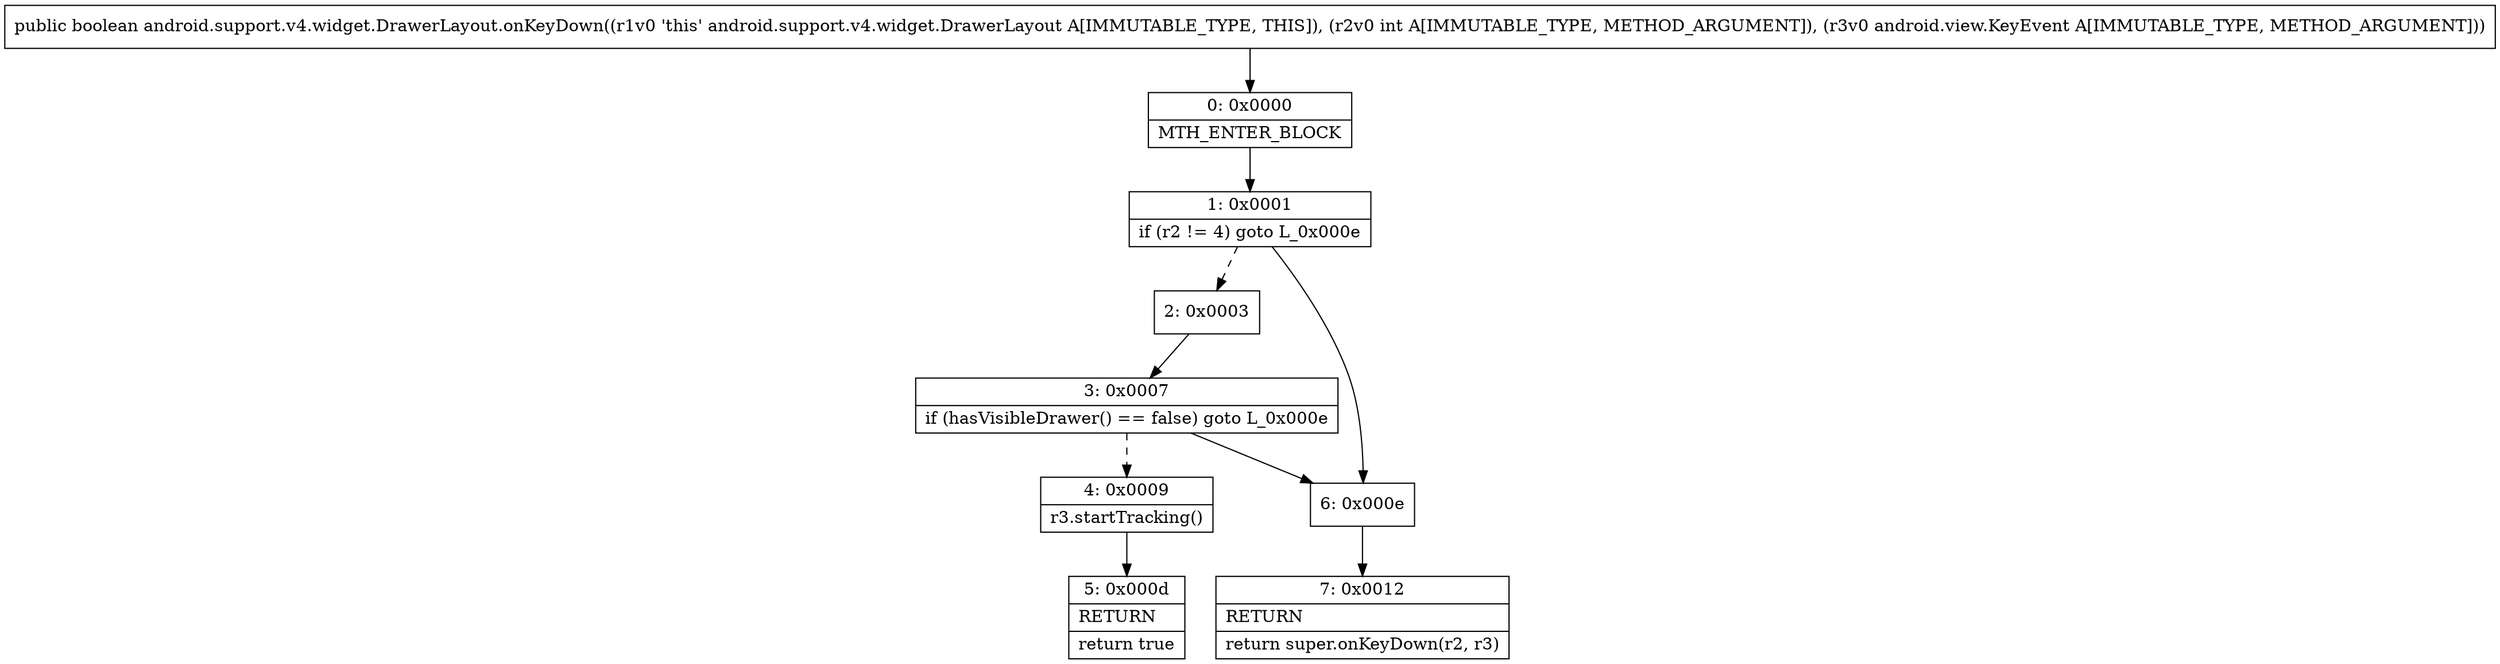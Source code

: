 digraph "CFG forandroid.support.v4.widget.DrawerLayout.onKeyDown(ILandroid\/view\/KeyEvent;)Z" {
Node_0 [shape=record,label="{0\:\ 0x0000|MTH_ENTER_BLOCK\l}"];
Node_1 [shape=record,label="{1\:\ 0x0001|if (r2 != 4) goto L_0x000e\l}"];
Node_2 [shape=record,label="{2\:\ 0x0003}"];
Node_3 [shape=record,label="{3\:\ 0x0007|if (hasVisibleDrawer() == false) goto L_0x000e\l}"];
Node_4 [shape=record,label="{4\:\ 0x0009|r3.startTracking()\l}"];
Node_5 [shape=record,label="{5\:\ 0x000d|RETURN\l|return true\l}"];
Node_6 [shape=record,label="{6\:\ 0x000e}"];
Node_7 [shape=record,label="{7\:\ 0x0012|RETURN\l|return super.onKeyDown(r2, r3)\l}"];
MethodNode[shape=record,label="{public boolean android.support.v4.widget.DrawerLayout.onKeyDown((r1v0 'this' android.support.v4.widget.DrawerLayout A[IMMUTABLE_TYPE, THIS]), (r2v0 int A[IMMUTABLE_TYPE, METHOD_ARGUMENT]), (r3v0 android.view.KeyEvent A[IMMUTABLE_TYPE, METHOD_ARGUMENT])) }"];
MethodNode -> Node_0;
Node_0 -> Node_1;
Node_1 -> Node_2[style=dashed];
Node_1 -> Node_6;
Node_2 -> Node_3;
Node_3 -> Node_4[style=dashed];
Node_3 -> Node_6;
Node_4 -> Node_5;
Node_6 -> Node_7;
}

